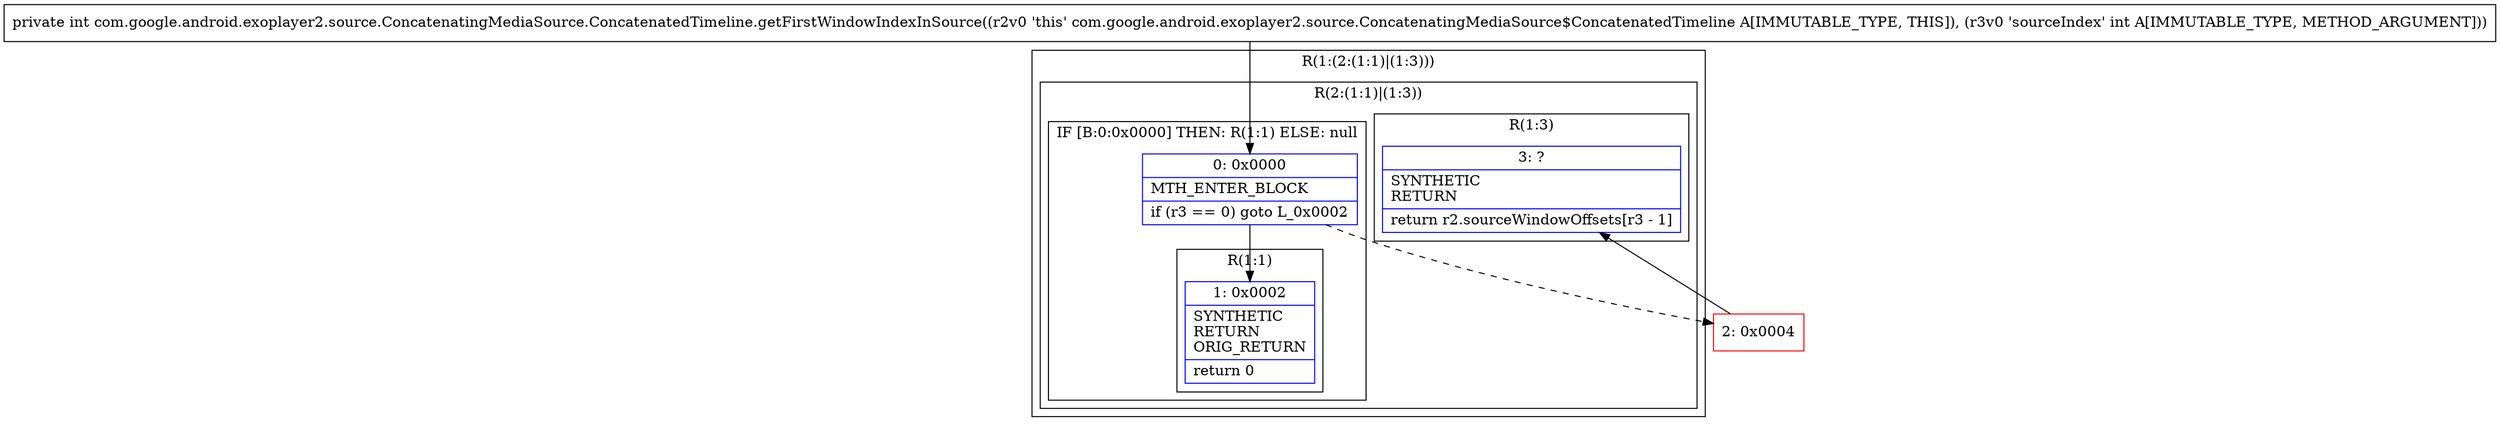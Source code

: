 digraph "CFG forcom.google.android.exoplayer2.source.ConcatenatingMediaSource.ConcatenatedTimeline.getFirstWindowIndexInSource(I)I" {
subgraph cluster_Region_2010765000 {
label = "R(1:(2:(1:1)|(1:3)))";
node [shape=record,color=blue];
subgraph cluster_Region_123501553 {
label = "R(2:(1:1)|(1:3))";
node [shape=record,color=blue];
subgraph cluster_IfRegion_998245841 {
label = "IF [B:0:0x0000] THEN: R(1:1) ELSE: null";
node [shape=record,color=blue];
Node_0 [shape=record,label="{0\:\ 0x0000|MTH_ENTER_BLOCK\l|if (r3 == 0) goto L_0x0002\l}"];
subgraph cluster_Region_1847742055 {
label = "R(1:1)";
node [shape=record,color=blue];
Node_1 [shape=record,label="{1\:\ 0x0002|SYNTHETIC\lRETURN\lORIG_RETURN\l|return 0\l}"];
}
}
subgraph cluster_Region_1467267837 {
label = "R(1:3)";
node [shape=record,color=blue];
Node_3 [shape=record,label="{3\:\ ?|SYNTHETIC\lRETURN\l|return r2.sourceWindowOffsets[r3 \- 1]\l}"];
}
}
}
Node_2 [shape=record,color=red,label="{2\:\ 0x0004}"];
MethodNode[shape=record,label="{private int com.google.android.exoplayer2.source.ConcatenatingMediaSource.ConcatenatedTimeline.getFirstWindowIndexInSource((r2v0 'this' com.google.android.exoplayer2.source.ConcatenatingMediaSource$ConcatenatedTimeline A[IMMUTABLE_TYPE, THIS]), (r3v0 'sourceIndex' int A[IMMUTABLE_TYPE, METHOD_ARGUMENT])) }"];
MethodNode -> Node_0;
Node_0 -> Node_1;
Node_0 -> Node_2[style=dashed];
Node_2 -> Node_3;
}

